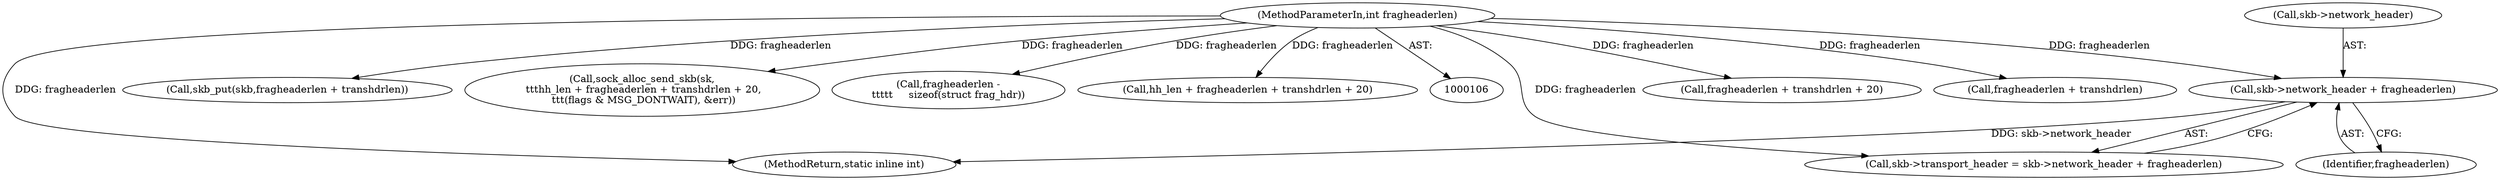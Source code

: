 digraph "0_linux_2811ebac2521ceac84f2bdae402455baa6a7fb47_0@pointer" {
"1000168" [label="(Call,skb->network_header + fragheaderlen)"];
"1000112" [label="(MethodParameterIn,int fragheaderlen)"];
"1000164" [label="(Call,skb->transport_header = skb->network_header + fragheaderlen)"];
"1000138" [label="(Call,fragheaderlen + transhdrlen + 20)"];
"1000172" [label="(Identifier,fragheaderlen)"];
"1000159" [label="(Call,fragheaderlen + transhdrlen)"];
"1000112" [label="(MethodParameterIn,int fragheaderlen)"];
"1000235" [label="(MethodReturn,static inline int)"];
"1000168" [label="(Call,skb->network_header + fragheaderlen)"];
"1000169" [label="(Call,skb->network_header)"];
"1000157" [label="(Call,skb_put(skb,fragheaderlen + transhdrlen))"];
"1000134" [label="(Call,sock_alloc_send_skb(sk,\n \t\t\thh_len + fragheaderlen + transhdrlen + 20,\n \t\t\t(flags & MSG_DONTWAIT), &err))"];
"1000197" [label="(Call,fragheaderlen -\n\t\t\t\t\t     sizeof(struct frag_hdr))"];
"1000136" [label="(Call,hh_len + fragheaderlen + transhdrlen + 20)"];
"1000168" -> "1000164"  [label="AST: "];
"1000168" -> "1000172"  [label="CFG: "];
"1000169" -> "1000168"  [label="AST: "];
"1000172" -> "1000168"  [label="AST: "];
"1000164" -> "1000168"  [label="CFG: "];
"1000168" -> "1000235"  [label="DDG: skb->network_header"];
"1000112" -> "1000168"  [label="DDG: fragheaderlen"];
"1000112" -> "1000106"  [label="AST: "];
"1000112" -> "1000235"  [label="DDG: fragheaderlen"];
"1000112" -> "1000134"  [label="DDG: fragheaderlen"];
"1000112" -> "1000136"  [label="DDG: fragheaderlen"];
"1000112" -> "1000138"  [label="DDG: fragheaderlen"];
"1000112" -> "1000157"  [label="DDG: fragheaderlen"];
"1000112" -> "1000159"  [label="DDG: fragheaderlen"];
"1000112" -> "1000164"  [label="DDG: fragheaderlen"];
"1000112" -> "1000197"  [label="DDG: fragheaderlen"];
}
